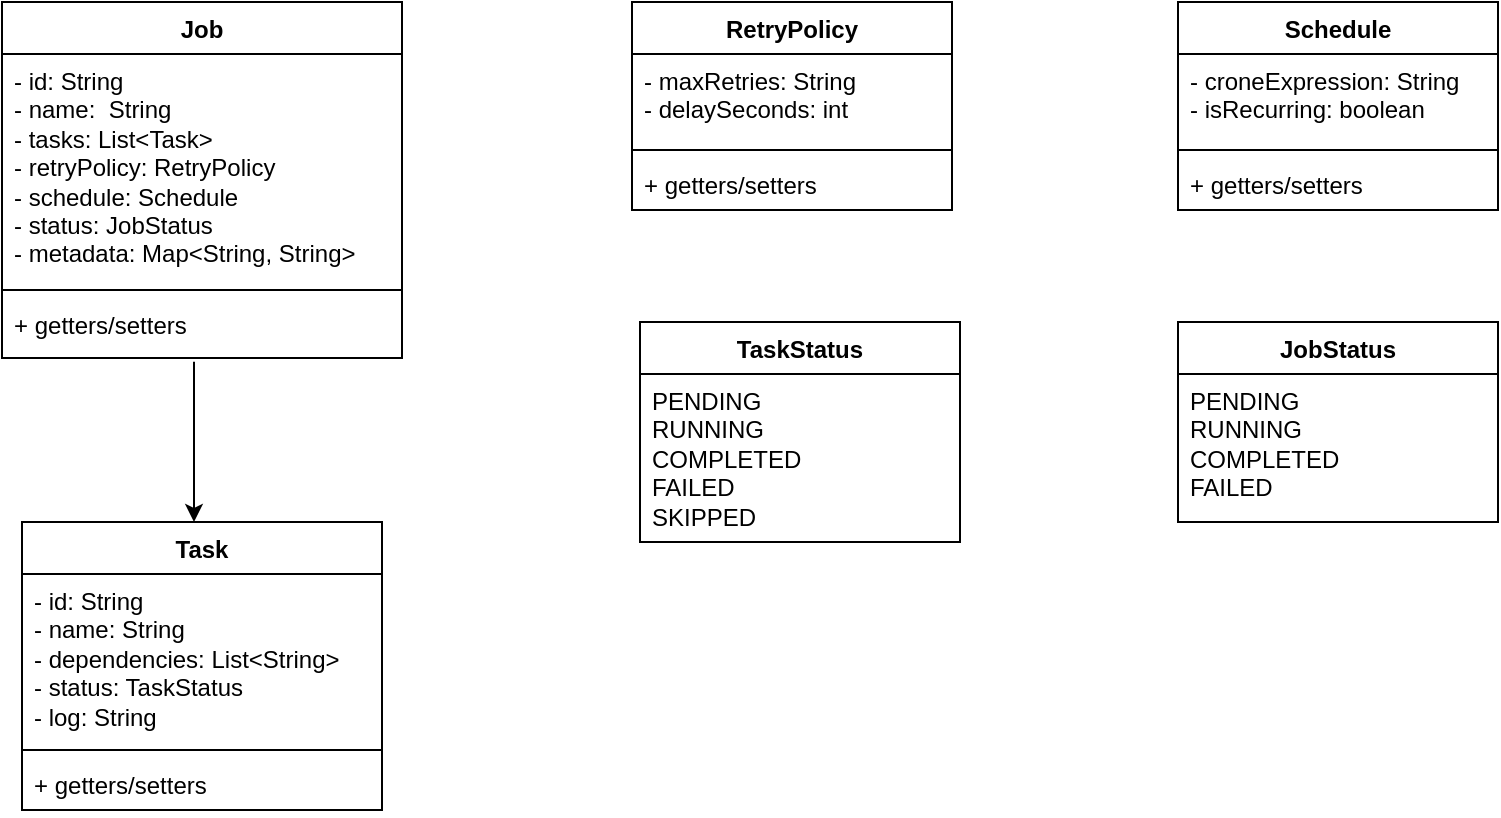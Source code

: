 <mxfile version="26.2.12">
  <diagram name="Page-1" id="c4acf3e9-155e-7222-9cf6-157b1a14988f">
    <mxGraphModel grid="0" page="1" gridSize="10" guides="1" tooltips="1" connect="1" arrows="1" fold="1" pageScale="1" pageWidth="850" pageHeight="1100" background="none" math="0" shadow="0">
      <root>
        <mxCell id="0" />
        <mxCell id="1" parent="0" />
        <mxCell id="WqI-IJKilD2JoXG9Z9-Z-7" value="Job" style="swimlane;fontStyle=1;align=center;verticalAlign=top;childLayout=stackLayout;horizontal=1;startSize=26;horizontalStack=0;resizeParent=1;resizeParentMax=0;resizeLast=0;collapsible=1;marginBottom=0;whiteSpace=wrap;html=1;" vertex="1" parent="1">
          <mxGeometry x="45" y="80" width="200" height="178" as="geometry">
            <mxRectangle x="40" y="40" width="60" height="30" as="alternateBounds" />
          </mxGeometry>
        </mxCell>
        <mxCell id="WqI-IJKilD2JoXG9Z9-Z-8" value="- id: String&lt;div&gt;- name:&amp;nbsp; String&lt;/div&gt;&lt;div&gt;- tasks: List&amp;lt;Task&amp;gt;&lt;/div&gt;&lt;div&gt;- retryPolicy: RetryPolicy&lt;br&gt;- schedule: Schedule&lt;br&gt;- status: JobStatus&lt;br&gt;- metadata: Map&amp;lt;String, String&amp;gt;&lt;/div&gt;" style="text;strokeColor=none;fillColor=none;align=left;verticalAlign=top;spacingLeft=4;spacingRight=4;overflow=hidden;rotatable=0;points=[[0,0.5],[1,0.5]];portConstraint=eastwest;whiteSpace=wrap;html=1;" vertex="1" parent="WqI-IJKilD2JoXG9Z9-Z-7">
          <mxGeometry y="26" width="200" height="114" as="geometry" />
        </mxCell>
        <mxCell id="WqI-IJKilD2JoXG9Z9-Z-9" value="" style="line;strokeWidth=1;fillColor=none;align=left;verticalAlign=middle;spacingTop=-1;spacingLeft=3;spacingRight=3;rotatable=0;labelPosition=right;points=[];portConstraint=eastwest;strokeColor=inherit;" vertex="1" parent="WqI-IJKilD2JoXG9Z9-Z-7">
          <mxGeometry y="140" width="200" height="8" as="geometry" />
        </mxCell>
        <mxCell id="WqI-IJKilD2JoXG9Z9-Z-10" value="+ getters/setters" style="text;strokeColor=none;fillColor=none;align=left;verticalAlign=top;spacingLeft=4;spacingRight=4;overflow=hidden;rotatable=0;points=[[0,0.5],[1,0.5]];portConstraint=eastwest;whiteSpace=wrap;html=1;" vertex="1" parent="WqI-IJKilD2JoXG9Z9-Z-7">
          <mxGeometry y="148" width="200" height="30" as="geometry" />
        </mxCell>
        <mxCell id="WqI-IJKilD2JoXG9Z9-Z-13" value="Task" style="swimlane;fontStyle=1;align=center;verticalAlign=top;childLayout=stackLayout;horizontal=1;startSize=26;horizontalStack=0;resizeParent=1;resizeParentMax=0;resizeLast=0;collapsible=1;marginBottom=0;whiteSpace=wrap;html=1;" vertex="1" parent="1">
          <mxGeometry x="55" y="340" width="180" height="144" as="geometry" />
        </mxCell>
        <mxCell id="WqI-IJKilD2JoXG9Z9-Z-14" value="- id: String&lt;br&gt;&lt;div&gt;- name: String&amp;nbsp;&lt;br&gt;- dependencies: List&amp;lt;String&amp;gt;&lt;br&gt;- status: TaskStatus&amp;nbsp;&lt;br&gt;- log: String&lt;/div&gt;" style="text;strokeColor=none;fillColor=none;align=left;verticalAlign=top;spacingLeft=4;spacingRight=4;overflow=hidden;rotatable=0;points=[[0,0.5],[1,0.5]];portConstraint=eastwest;whiteSpace=wrap;html=1;" vertex="1" parent="WqI-IJKilD2JoXG9Z9-Z-13">
          <mxGeometry y="26" width="180" height="84" as="geometry" />
        </mxCell>
        <mxCell id="WqI-IJKilD2JoXG9Z9-Z-15" value="" style="line;strokeWidth=1;fillColor=none;align=left;verticalAlign=middle;spacingTop=-1;spacingLeft=3;spacingRight=3;rotatable=0;labelPosition=right;points=[];portConstraint=eastwest;strokeColor=inherit;" vertex="1" parent="WqI-IJKilD2JoXG9Z9-Z-13">
          <mxGeometry y="110" width="180" height="8" as="geometry" />
        </mxCell>
        <mxCell id="WqI-IJKilD2JoXG9Z9-Z-16" value="+ getters/setters" style="text;strokeColor=none;fillColor=none;align=left;verticalAlign=top;spacingLeft=4;spacingRight=4;overflow=hidden;rotatable=0;points=[[0,0.5],[1,0.5]];portConstraint=eastwest;whiteSpace=wrap;html=1;" vertex="1" parent="WqI-IJKilD2JoXG9Z9-Z-13">
          <mxGeometry y="118" width="180" height="26" as="geometry" />
        </mxCell>
        <mxCell id="WqI-IJKilD2JoXG9Z9-Z-17" value="RetryPolicy&lt;div&gt;&lt;br&gt;&lt;/div&gt;&lt;div&gt;&lt;br&gt;&lt;/div&gt;" style="swimlane;fontStyle=1;align=center;verticalAlign=top;childLayout=stackLayout;horizontal=1;startSize=26;horizontalStack=0;resizeParent=1;resizeParentMax=0;resizeLast=0;collapsible=1;marginBottom=0;whiteSpace=wrap;html=1;" vertex="1" parent="1">
          <mxGeometry x="360" y="80" width="160" height="104" as="geometry" />
        </mxCell>
        <mxCell id="WqI-IJKilD2JoXG9Z9-Z-18" value="- maxRetries: String&lt;br&gt;- delaySeconds: int" style="text;strokeColor=none;fillColor=none;align=left;verticalAlign=top;spacingLeft=4;spacingRight=4;overflow=hidden;rotatable=0;points=[[0,0.5],[1,0.5]];portConstraint=eastwest;whiteSpace=wrap;html=1;" vertex="1" parent="WqI-IJKilD2JoXG9Z9-Z-17">
          <mxGeometry y="26" width="160" height="44" as="geometry" />
        </mxCell>
        <mxCell id="WqI-IJKilD2JoXG9Z9-Z-19" value="" style="line;strokeWidth=1;fillColor=none;align=left;verticalAlign=middle;spacingTop=-1;spacingLeft=3;spacingRight=3;rotatable=0;labelPosition=right;points=[];portConstraint=eastwest;strokeColor=inherit;" vertex="1" parent="WqI-IJKilD2JoXG9Z9-Z-17">
          <mxGeometry y="70" width="160" height="8" as="geometry" />
        </mxCell>
        <mxCell id="WqI-IJKilD2JoXG9Z9-Z-20" value="+ getters/setters" style="text;strokeColor=none;fillColor=none;align=left;verticalAlign=top;spacingLeft=4;spacingRight=4;overflow=hidden;rotatable=0;points=[[0,0.5],[1,0.5]];portConstraint=eastwest;whiteSpace=wrap;html=1;" vertex="1" parent="WqI-IJKilD2JoXG9Z9-Z-17">
          <mxGeometry y="78" width="160" height="26" as="geometry" />
        </mxCell>
        <mxCell id="WqI-IJKilD2JoXG9Z9-Z-25" value="Schedule" style="swimlane;fontStyle=1;align=center;verticalAlign=top;childLayout=stackLayout;horizontal=1;startSize=26;horizontalStack=0;resizeParent=1;resizeParentMax=0;resizeLast=0;collapsible=1;marginBottom=0;whiteSpace=wrap;html=1;" vertex="1" parent="1">
          <mxGeometry x="633" y="80" width="160" height="104" as="geometry" />
        </mxCell>
        <mxCell id="WqI-IJKilD2JoXG9Z9-Z-26" value="- croneExpression: String&lt;br&gt;- isRecurring: boolean" style="text;strokeColor=none;fillColor=none;align=left;verticalAlign=top;spacingLeft=4;spacingRight=4;overflow=hidden;rotatable=0;points=[[0,0.5],[1,0.5]];portConstraint=eastwest;whiteSpace=wrap;html=1;" vertex="1" parent="WqI-IJKilD2JoXG9Z9-Z-25">
          <mxGeometry y="26" width="160" height="44" as="geometry" />
        </mxCell>
        <mxCell id="WqI-IJKilD2JoXG9Z9-Z-27" value="" style="line;strokeWidth=1;fillColor=none;align=left;verticalAlign=middle;spacingTop=-1;spacingLeft=3;spacingRight=3;rotatable=0;labelPosition=right;points=[];portConstraint=eastwest;strokeColor=inherit;" vertex="1" parent="WqI-IJKilD2JoXG9Z9-Z-25">
          <mxGeometry y="70" width="160" height="8" as="geometry" />
        </mxCell>
        <mxCell id="WqI-IJKilD2JoXG9Z9-Z-28" value="+ getters/setters" style="text;strokeColor=none;fillColor=none;align=left;verticalAlign=top;spacingLeft=4;spacingRight=4;overflow=hidden;rotatable=0;points=[[0,0.5],[1,0.5]];portConstraint=eastwest;whiteSpace=wrap;html=1;" vertex="1" parent="WqI-IJKilD2JoXG9Z9-Z-25">
          <mxGeometry y="78" width="160" height="26" as="geometry" />
        </mxCell>
        <mxCell id="WqI-IJKilD2JoXG9Z9-Z-29" value="JobStatus" style="swimlane;fontStyle=1;align=center;verticalAlign=top;childLayout=stackLayout;horizontal=1;startSize=26;horizontalStack=0;resizeParent=1;resizeParentMax=0;resizeLast=0;collapsible=1;marginBottom=0;whiteSpace=wrap;html=1;" vertex="1" parent="1">
          <mxGeometry x="633" y="240" width="160" height="100" as="geometry" />
        </mxCell>
        <mxCell id="WqI-IJKilD2JoXG9Z9-Z-30" value="PENDING&lt;br&gt;RUNNING&lt;br&gt;COMPLETED&lt;br&gt;FAILED" style="text;strokeColor=none;fillColor=none;align=left;verticalAlign=top;spacingLeft=4;spacingRight=4;overflow=hidden;rotatable=0;points=[[0,0.5],[1,0.5]];portConstraint=eastwest;whiteSpace=wrap;html=1;" vertex="1" parent="WqI-IJKilD2JoXG9Z9-Z-29">
          <mxGeometry y="26" width="160" height="74" as="geometry" />
        </mxCell>
        <mxCell id="WqI-IJKilD2JoXG9Z9-Z-33" value="TaskStatus" style="swimlane;fontStyle=1;align=center;verticalAlign=top;childLayout=stackLayout;horizontal=1;startSize=26;horizontalStack=0;resizeParent=1;resizeParentMax=0;resizeLast=0;collapsible=1;marginBottom=0;whiteSpace=wrap;html=1;" vertex="1" parent="1">
          <mxGeometry x="364" y="240" width="160" height="110" as="geometry" />
        </mxCell>
        <mxCell id="WqI-IJKilD2JoXG9Z9-Z-34" value="PENDING&lt;br&gt;RUNNING&lt;br&gt;COMPLETED&lt;br&gt;FAILED&lt;br&gt;SKIPPED" style="text;strokeColor=none;fillColor=none;align=left;verticalAlign=top;spacingLeft=4;spacingRight=4;overflow=hidden;rotatable=0;points=[[0,0.5],[1,0.5]];portConstraint=eastwest;whiteSpace=wrap;html=1;" vertex="1" parent="WqI-IJKilD2JoXG9Z9-Z-33">
          <mxGeometry y="26" width="160" height="84" as="geometry" />
        </mxCell>
        <mxCell id="WqI-IJKilD2JoXG9Z9-Z-35" value="" style="endArrow=classic;html=1;rounded=0;exitX=0.48;exitY=1.061;exitDx=0;exitDy=0;exitPerimeter=0;" edge="1" parent="1" source="WqI-IJKilD2JoXG9Z9-Z-10">
          <mxGeometry width="50" height="50" relative="1" as="geometry">
            <mxPoint x="325" y="340" as="sourcePoint" />
            <mxPoint x="141" y="340" as="targetPoint" />
          </mxGeometry>
        </mxCell>
      </root>
    </mxGraphModel>
  </diagram>
</mxfile>
